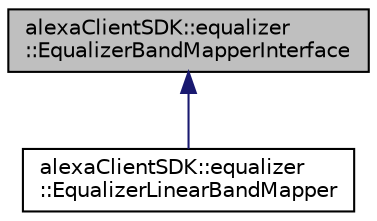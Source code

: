 digraph "alexaClientSDK::equalizer::EqualizerBandMapperInterface"
{
  edge [fontname="Helvetica",fontsize="10",labelfontname="Helvetica",labelfontsize="10"];
  node [fontname="Helvetica",fontsize="10",shape=record];
  Node0 [label="alexaClientSDK::equalizer\l::EqualizerBandMapperInterface",height=0.2,width=0.4,color="black", fillcolor="grey75", style="filled", fontcolor="black"];
  Node0 -> Node1 [dir="back",color="midnightblue",fontsize="10",style="solid",fontname="Helvetica"];
  Node1 [label="alexaClientSDK::equalizer\l::EqualizerLinearBandMapper",height=0.2,width=0.4,color="black", fillcolor="white", style="filled",URL="$classalexa_client_s_d_k_1_1equalizer_1_1_equalizer_linear_band_mapper.html"];
}
